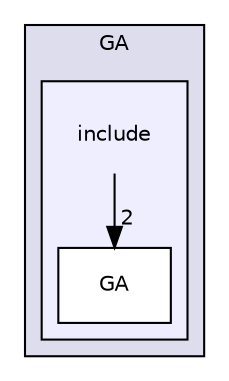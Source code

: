 digraph "NANA/modules/GA/include" {
  compound=true
  node [ fontsize="10", fontname="Helvetica"];
  edge [ labelfontsize="10", labelfontname="Helvetica"];
  subgraph clusterdir_59adbde5762d97ad75527641e5709f5d {
    graph [ bgcolor="#ddddee", pencolor="black", label="GA" fontname="Helvetica", fontsize="10", URL="dir_59adbde5762d97ad75527641e5709f5d.html"]
  subgraph clusterdir_eee36098850f0dea61ca0103caf017e2 {
    graph [ bgcolor="#eeeeff", pencolor="black", label="" URL="dir_eee36098850f0dea61ca0103caf017e2.html"];
    dir_eee36098850f0dea61ca0103caf017e2 [shape=plaintext label="include"];
  dir_6f9ec2ca7173a0b956979820b194496a [shape=box label="GA" fillcolor="white" style="filled" URL="dir_6f9ec2ca7173a0b956979820b194496a.html"];
  }
  }
  dir_eee36098850f0dea61ca0103caf017e2->dir_6f9ec2ca7173a0b956979820b194496a [headlabel="2", labeldistance=1.5 headhref="dir_000015_000016.html"];
}
